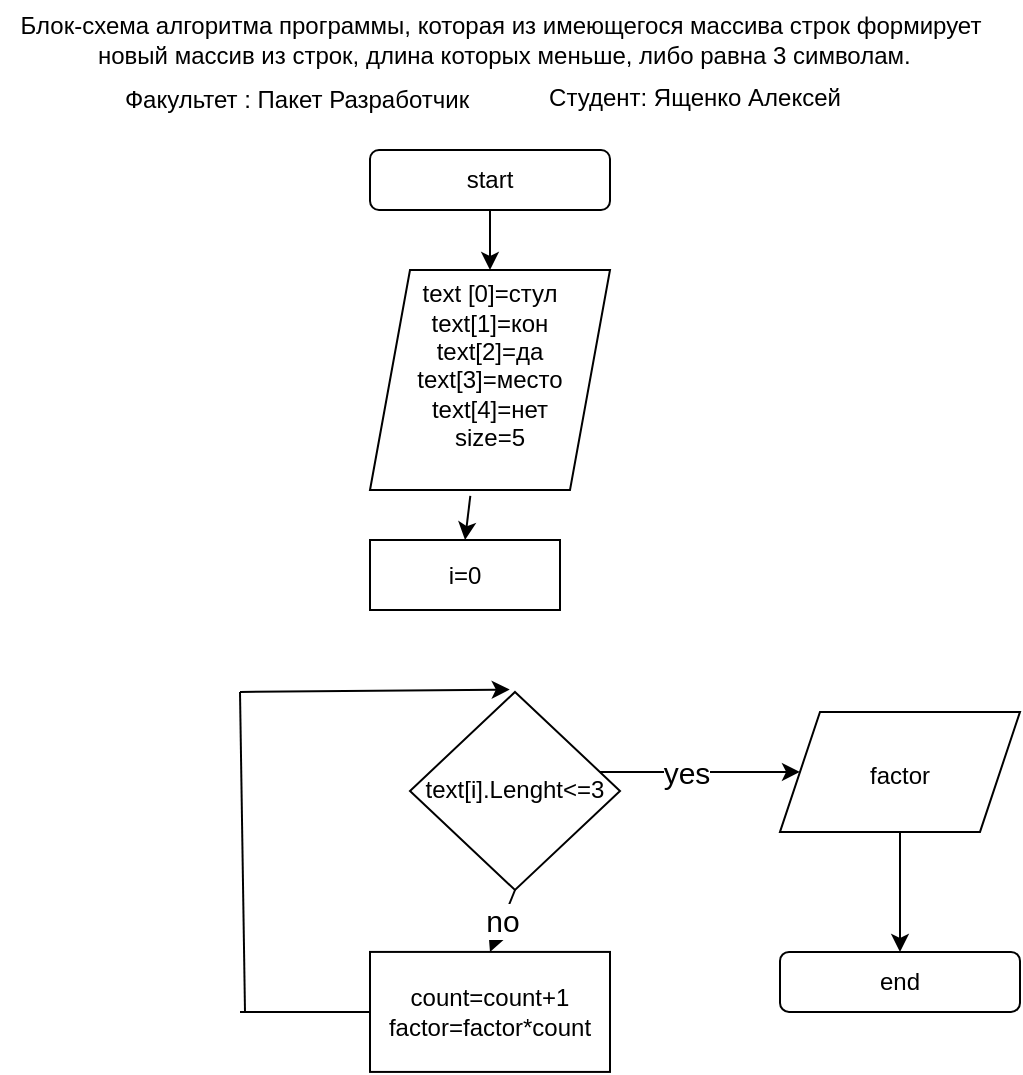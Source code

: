 <mxfile version="20.2.3" type="device"><diagram id="u8YLrEBRsmKnctB5EkMg" name="Страница 1"><mxGraphModel dx="-151" dy="-5253" grid="1" gridSize="10" guides="1" tooltips="1" connect="1" arrows="1" fold="1" page="1" pageScale="1" pageWidth="291" pageHeight="413" math="0" shadow="0"><root><mxCell id="0"/><mxCell id="1" parent="0"/><mxCell id="yLHPFtkmdHm89MZPGJ9X-2" value="&lt;font style=&quot;vertical-align: inherit;&quot;&gt;&lt;font style=&quot;vertical-align: inherit;&quot;&gt;text [0]=стул&lt;br&gt;text[1]=кон&lt;br&gt;text[2]=да&lt;br&gt;text[3]=место&lt;br&gt;text[4]=нет&lt;br&gt;size=5&lt;br&gt;&amp;nbsp;&lt;br&gt;&lt;/font&gt;&lt;/font&gt;" style="shape=parallelogram;perimeter=parallelogramPerimeter;whiteSpace=wrap;html=1;fixedSize=1;" parent="1" vertex="1"><mxGeometry x="1815" y="6060" width="120" height="110" as="geometry"/></mxCell><mxCell id="yLHPFtkmdHm89MZPGJ9X-3" style="edgeStyle=orthogonalEdgeStyle;rounded=0;orthogonalLoop=1;jettySize=auto;html=1;exitX=0.5;exitY=1;exitDx=0;exitDy=0;entryX=0.5;entryY=0;entryDx=0;entryDy=0;" parent="1" source="yLHPFtkmdHm89MZPGJ9X-4" target="yLHPFtkmdHm89MZPGJ9X-2" edge="1"><mxGeometry relative="1" as="geometry"/></mxCell><mxCell id="yLHPFtkmdHm89MZPGJ9X-4" value="start" style="rounded=1;whiteSpace=wrap;html=1;" parent="1" vertex="1"><mxGeometry x="1815" y="6000" width="120" height="30" as="geometry"/></mxCell><mxCell id="yLHPFtkmdHm89MZPGJ9X-8" value="count=count+1&lt;br&gt;factor=factor*count" style="rounded=0;whiteSpace=wrap;html=1;" parent="1" vertex="1"><mxGeometry x="1815" y="6400.96" width="120" height="60" as="geometry"/></mxCell><mxCell id="yLHPFtkmdHm89MZPGJ9X-9" value="&lt;font style=&quot;font-size: 15px;&quot;&gt;&lt;span style=&quot;font-size: 15px;&quot;&gt;yes&lt;/span&gt;&lt;/font&gt;" style="endArrow=classic;html=1;rounded=0;entryX=0;entryY=0.5;entryDx=0;entryDy=0;fontSize=15;fontStyle=0" parent="1" target="lBk69xmZPGcGhvSz1tQ7-20" edge="1"><mxGeometry width="50" height="50" relative="1" as="geometry"><mxPoint x="1915" y="6310.96" as="sourcePoint"/><mxPoint x="2020" y="6310.96" as="targetPoint"/></mxGeometry></mxCell><mxCell id="yLHPFtkmdHm89MZPGJ9X-10" value="end" style="rounded=1;whiteSpace=wrap;html=1;" parent="1" vertex="1"><mxGeometry x="2020" y="6400.96" width="120" height="30" as="geometry"/></mxCell><mxCell id="yLHPFtkmdHm89MZPGJ9X-12" value="&lt;font style=&quot;vertical-align: inherit;&quot;&gt;&lt;font style=&quot;vertical-align: inherit;&quot;&gt;&lt;font style=&quot;vertical-align: inherit;&quot;&gt;&lt;font style=&quot;vertical-align: inherit;&quot;&gt;Блок-схема алгоритма&amp;nbsp;программы, которая из имеющегося массива строк формирует&lt;br&gt;&amp;nbsp;новый массив из строк, длина которых меньше, либо равна 3 символам. &lt;/font&gt;&lt;/font&gt;&lt;/font&gt;&lt;/font&gt;" style="text;html=1;align=center;verticalAlign=middle;resizable=0;points=[];autosize=1;strokeColor=none;fillColor=none;" parent="1" vertex="1"><mxGeometry x="1630" y="5925" width="500" height="40" as="geometry"/></mxCell><mxCell id="yLHPFtkmdHm89MZPGJ9X-13" value="Факультет : Пакет Разработчик" style="text;html=1;align=center;verticalAlign=middle;resizable=0;points=[];autosize=1;strokeColor=none;fillColor=none;" parent="1" vertex="1"><mxGeometry x="1677.5" y="5960" width="200" height="30" as="geometry"/></mxCell><mxCell id="yLHPFtkmdHm89MZPGJ9X-14" value="Студент: Ященко Алексей" style="text;html=1;align=center;verticalAlign=middle;resizable=0;points=[];autosize=1;strokeColor=none;fillColor=none;" parent="1" vertex="1"><mxGeometry x="1892" y="5959" width="170" height="30" as="geometry"/></mxCell><mxCell id="lBk69xmZPGcGhvSz1tQ7-1" value="text[i].Lenght&amp;lt;=3" style="rhombus;whiteSpace=wrap;html=1;" parent="1" vertex="1"><mxGeometry x="1835" y="6270.96" width="105" height="99.04" as="geometry"/></mxCell><mxCell id="lBk69xmZPGcGhvSz1tQ7-5" value="" style="endArrow=classic;html=1;rounded=0;exitX=0.5;exitY=1;exitDx=0;exitDy=0;entryX=0.5;entryY=0;entryDx=0;entryDy=0;" parent="1" edge="1"><mxGeometry width="50" height="50" relative="1" as="geometry"><mxPoint x="2080" y="6340.96" as="sourcePoint"/><mxPoint x="2080" y="6400.96" as="targetPoint"/></mxGeometry></mxCell><mxCell id="lBk69xmZPGcGhvSz1tQ7-7" value="no" style="endArrow=classic;html=1;rounded=0;fontSize=15;exitX=0.5;exitY=1;exitDx=0;exitDy=0;entryX=0.5;entryY=0;entryDx=0;entryDy=0;" parent="1" source="lBk69xmZPGcGhvSz1tQ7-1" target="yLHPFtkmdHm89MZPGJ9X-8" edge="1"><mxGeometry width="50" height="50" relative="1" as="geometry"><mxPoint x="1870" y="6300.96" as="sourcePoint"/><mxPoint x="1920" y="6250.96" as="targetPoint"/></mxGeometry></mxCell><mxCell id="lBk69xmZPGcGhvSz1tQ7-10" value="" style="endArrow=none;html=1;rounded=0;fontSize=15;exitX=0;exitY=0.5;exitDx=0;exitDy=0;" parent="1" source="yLHPFtkmdHm89MZPGJ9X-8" edge="1"><mxGeometry width="50" height="50" relative="1" as="geometry"><mxPoint x="1850" y="6420.96" as="sourcePoint"/><mxPoint x="1750" y="6430.96" as="targetPoint"/></mxGeometry></mxCell><mxCell id="lBk69xmZPGcGhvSz1tQ7-11" value="" style="endArrow=none;html=1;rounded=0;fontSize=15;" parent="1" edge="1"><mxGeometry width="50" height="50" relative="1" as="geometry"><mxPoint x="1752.5" y="6430.96" as="sourcePoint"/><mxPoint x="1750" y="6270.96" as="targetPoint"/></mxGeometry></mxCell><mxCell id="lBk69xmZPGcGhvSz1tQ7-12" value="" style="endArrow=classic;html=1;rounded=0;fontSize=15;entryX=0.475;entryY=-0.012;entryDx=0;entryDy=0;entryPerimeter=0;" parent="1" target="lBk69xmZPGcGhvSz1tQ7-1" edge="1"><mxGeometry width="50" height="50" relative="1" as="geometry"><mxPoint x="1750" y="6270.96" as="sourcePoint"/><mxPoint x="1792" y="6220.96" as="targetPoint"/></mxGeometry></mxCell><mxCell id="lBk69xmZPGcGhvSz1tQ7-20" value="&lt;span style=&quot;font-size: 12px;&quot;&gt;factor&lt;/span&gt;" style="shape=parallelogram;perimeter=parallelogramPerimeter;whiteSpace=wrap;html=1;fixedSize=1;fontSize=15;" parent="1" vertex="1"><mxGeometry x="2020" y="6280.96" width="120" height="60" as="geometry"/></mxCell><mxCell id="QFp3Sw8aLOCiEtW-KsBt-1" value="i=0" style="rounded=0;whiteSpace=wrap;html=1;" vertex="1" parent="1"><mxGeometry x="1815" y="6195" width="95" height="35" as="geometry"/></mxCell><mxCell id="QFp3Sw8aLOCiEtW-KsBt-2" value="" style="endArrow=classic;html=1;rounded=0;exitX=0.418;exitY=1.027;exitDx=0;exitDy=0;exitPerimeter=0;entryX=0.5;entryY=0;entryDx=0;entryDy=0;" edge="1" parent="1" source="yLHPFtkmdHm89MZPGJ9X-2" target="QFp3Sw8aLOCiEtW-KsBt-1"><mxGeometry width="50" height="50" relative="1" as="geometry"><mxPoint x="2050" y="6250" as="sourcePoint"/><mxPoint x="2100" y="6200" as="targetPoint"/></mxGeometry></mxCell></root></mxGraphModel></diagram></mxfile>